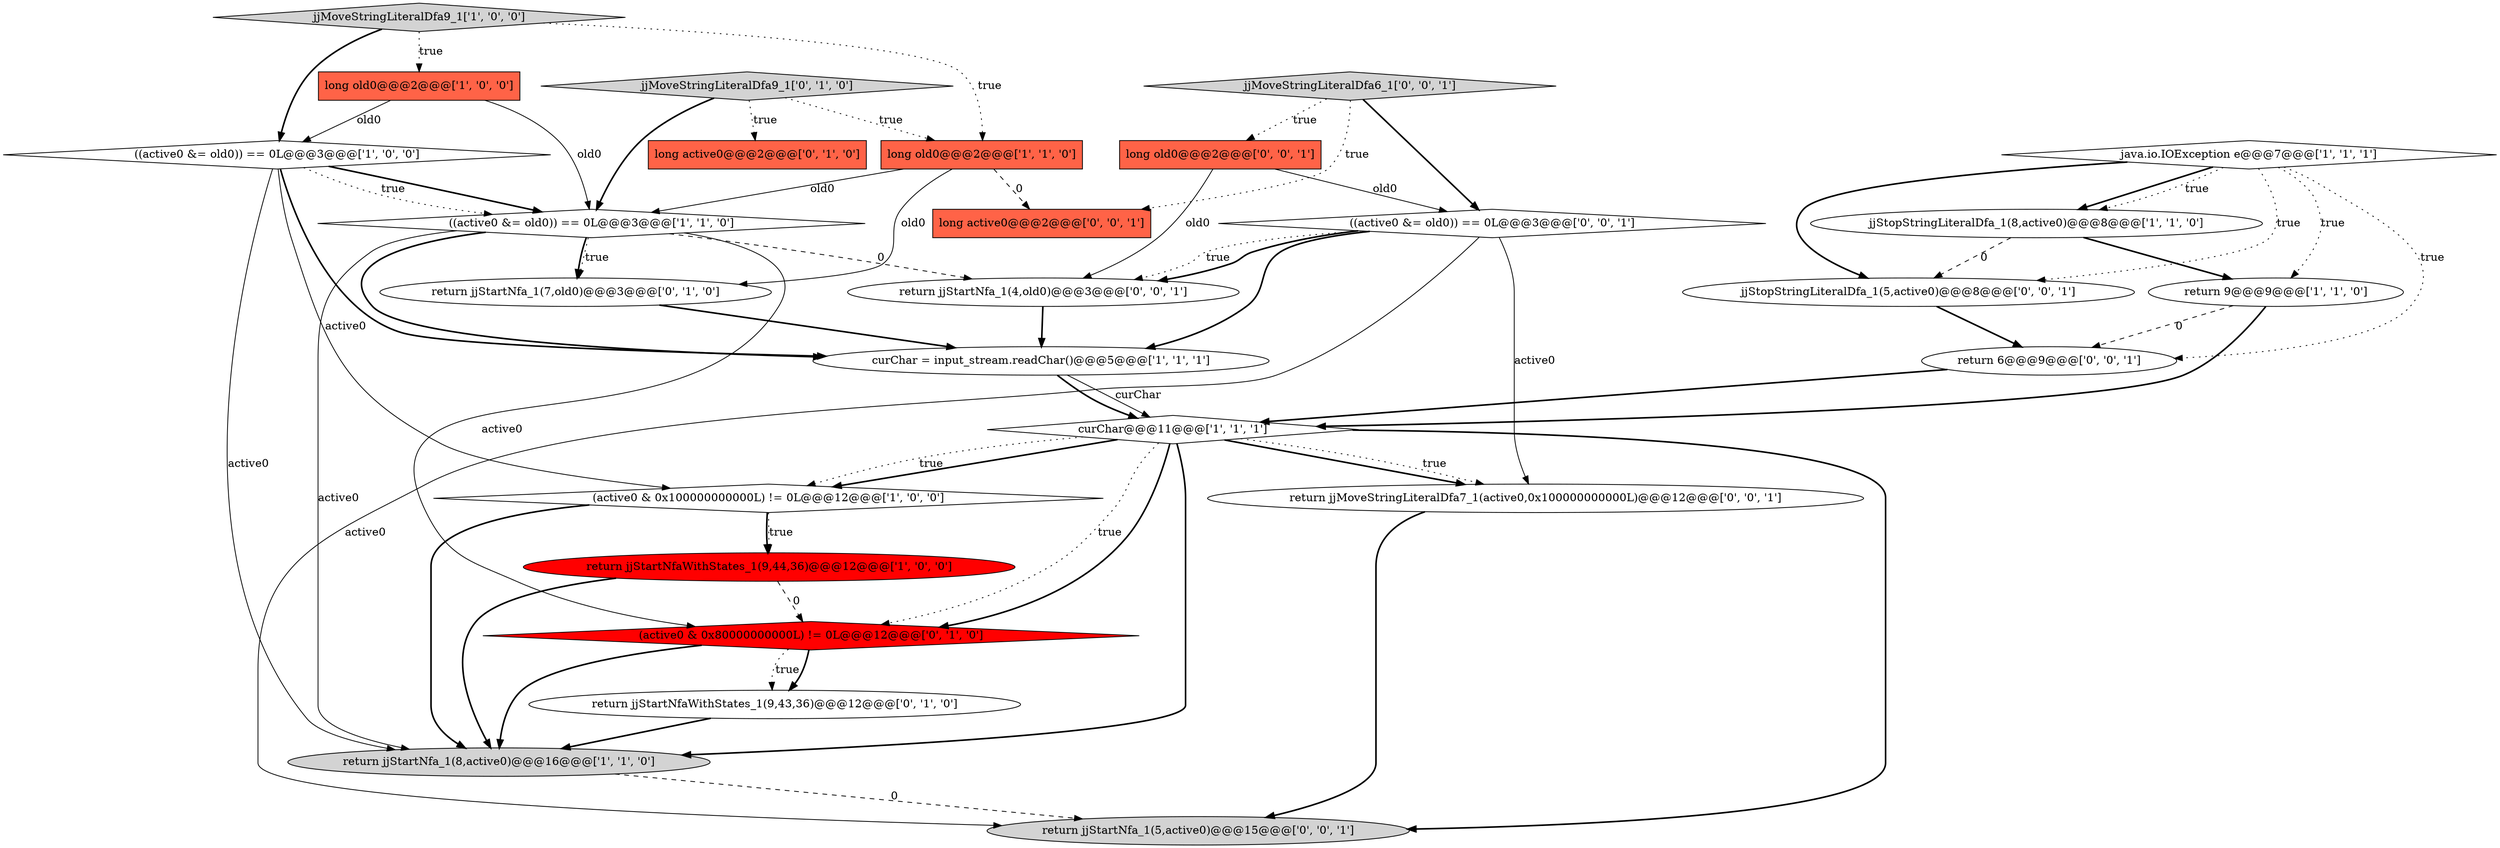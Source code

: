 digraph {
2 [style = filled, label = "return 9@@@9@@@['1', '1', '0']", fillcolor = white, shape = ellipse image = "AAA0AAABBB1BBB"];
14 [style = filled, label = "return jjStartNfa_1(7,old0)@@@3@@@['0', '1', '0']", fillcolor = white, shape = ellipse image = "AAA0AAABBB2BBB"];
16 [style = filled, label = "return jjStartNfaWithStates_1(9,43,36)@@@12@@@['0', '1', '0']", fillcolor = white, shape = ellipse image = "AAA0AAABBB2BBB"];
11 [style = filled, label = "return jjStartNfa_1(8,active0)@@@16@@@['1', '1', '0']", fillcolor = lightgray, shape = ellipse image = "AAA0AAABBB1BBB"];
5 [style = filled, label = "return jjStartNfaWithStates_1(9,44,36)@@@12@@@['1', '0', '0']", fillcolor = red, shape = ellipse image = "AAA1AAABBB1BBB"];
12 [style = filled, label = "((active0 &= old0)) == 0L@@@3@@@['1', '1', '0']", fillcolor = white, shape = diamond image = "AAA0AAABBB1BBB"];
10 [style = filled, label = "long old0@@@2@@@['1', '1', '0']", fillcolor = tomato, shape = box image = "AAA0AAABBB1BBB"];
8 [style = filled, label = "curChar = input_stream.readChar()@@@5@@@['1', '1', '1']", fillcolor = white, shape = ellipse image = "AAA0AAABBB1BBB"];
7 [style = filled, label = "((active0 &= old0)) == 0L@@@3@@@['1', '0', '0']", fillcolor = white, shape = diamond image = "AAA0AAABBB1BBB"];
4 [style = filled, label = "(active0 & 0x100000000000L) != 0L@@@12@@@['1', '0', '0']", fillcolor = white, shape = diamond image = "AAA0AAABBB1BBB"];
6 [style = filled, label = "jjStopStringLiteralDfa_1(8,active0)@@@8@@@['1', '1', '0']", fillcolor = white, shape = ellipse image = "AAA0AAABBB1BBB"];
17 [style = filled, label = "(active0 & 0x80000000000L) != 0L@@@12@@@['0', '1', '0']", fillcolor = red, shape = diamond image = "AAA1AAABBB2BBB"];
0 [style = filled, label = "java.io.IOException e@@@7@@@['1', '1', '1']", fillcolor = white, shape = diamond image = "AAA0AAABBB1BBB"];
19 [style = filled, label = "jjStopStringLiteralDfa_1(5,active0)@@@8@@@['0', '0', '1']", fillcolor = white, shape = ellipse image = "AAA0AAABBB3BBB"];
26 [style = filled, label = "long active0@@@2@@@['0', '0', '1']", fillcolor = tomato, shape = box image = "AAA0AAABBB3BBB"];
9 [style = filled, label = "curChar@@@11@@@['1', '1', '1']", fillcolor = white, shape = diamond image = "AAA0AAABBB1BBB"];
13 [style = filled, label = "jjMoveStringLiteralDfa9_1['0', '1', '0']", fillcolor = lightgray, shape = diamond image = "AAA0AAABBB2BBB"];
25 [style = filled, label = "jjMoveStringLiteralDfa6_1['0', '0', '1']", fillcolor = lightgray, shape = diamond image = "AAA0AAABBB3BBB"];
18 [style = filled, label = "((active0 &= old0)) == 0L@@@3@@@['0', '0', '1']", fillcolor = white, shape = diamond image = "AAA0AAABBB3BBB"];
1 [style = filled, label = "jjMoveStringLiteralDfa9_1['1', '0', '0']", fillcolor = lightgray, shape = diamond image = "AAA0AAABBB1BBB"];
24 [style = filled, label = "return 6@@@9@@@['0', '0', '1']", fillcolor = white, shape = ellipse image = "AAA0AAABBB3BBB"];
23 [style = filled, label = "long old0@@@2@@@['0', '0', '1']", fillcolor = tomato, shape = box image = "AAA0AAABBB3BBB"];
22 [style = filled, label = "return jjMoveStringLiteralDfa7_1(active0,0x100000000000L)@@@12@@@['0', '0', '1']", fillcolor = white, shape = ellipse image = "AAA0AAABBB3BBB"];
15 [style = filled, label = "long active0@@@2@@@['0', '1', '0']", fillcolor = tomato, shape = box image = "AAA0AAABBB2BBB"];
3 [style = filled, label = "long old0@@@2@@@['1', '0', '0']", fillcolor = tomato, shape = box image = "AAA0AAABBB1BBB"];
20 [style = filled, label = "return jjStartNfa_1(5,active0)@@@15@@@['0', '0', '1']", fillcolor = lightgray, shape = ellipse image = "AAA0AAABBB3BBB"];
21 [style = filled, label = "return jjStartNfa_1(4,old0)@@@3@@@['0', '0', '1']", fillcolor = white, shape = ellipse image = "AAA0AAABBB3BBB"];
9->22 [style = bold, label=""];
4->5 [style = dotted, label="true"];
3->7 [style = solid, label="old0"];
23->21 [style = solid, label="old0"];
1->10 [style = dotted, label="true"];
16->11 [style = bold, label=""];
9->11 [style = bold, label=""];
11->20 [style = dashed, label="0"];
8->9 [style = solid, label="curChar"];
7->4 [style = solid, label="active0"];
10->14 [style = solid, label="old0"];
7->12 [style = bold, label=""];
0->6 [style = bold, label=""];
0->19 [style = dotted, label="true"];
0->19 [style = bold, label=""];
24->9 [style = bold, label=""];
9->17 [style = dotted, label="true"];
9->4 [style = bold, label=""];
18->21 [style = dotted, label="true"];
21->8 [style = bold, label=""];
25->18 [style = bold, label=""];
9->17 [style = bold, label=""];
18->20 [style = solid, label="active0"];
9->20 [style = bold, label=""];
12->11 [style = solid, label="active0"];
2->9 [style = bold, label=""];
0->6 [style = dotted, label="true"];
13->10 [style = dotted, label="true"];
7->8 [style = bold, label=""];
1->7 [style = bold, label=""];
10->12 [style = solid, label="old0"];
12->21 [style = dashed, label="0"];
7->12 [style = dotted, label="true"];
19->24 [style = bold, label=""];
1->3 [style = dotted, label="true"];
17->16 [style = dotted, label="true"];
6->2 [style = bold, label=""];
12->14 [style = dotted, label="true"];
10->26 [style = dashed, label="0"];
7->11 [style = solid, label="active0"];
13->12 [style = bold, label=""];
12->17 [style = solid, label="active0"];
5->17 [style = dashed, label="0"];
23->18 [style = solid, label="old0"];
22->20 [style = bold, label=""];
12->8 [style = bold, label=""];
3->12 [style = solid, label="old0"];
0->24 [style = dotted, label="true"];
6->19 [style = dashed, label="0"];
12->14 [style = bold, label=""];
8->9 [style = bold, label=""];
9->4 [style = dotted, label="true"];
13->15 [style = dotted, label="true"];
5->11 [style = bold, label=""];
14->8 [style = bold, label=""];
18->8 [style = bold, label=""];
25->23 [style = dotted, label="true"];
0->2 [style = dotted, label="true"];
18->21 [style = bold, label=""];
2->24 [style = dashed, label="0"];
4->11 [style = bold, label=""];
9->22 [style = dotted, label="true"];
4->5 [style = bold, label=""];
25->26 [style = dotted, label="true"];
17->16 [style = bold, label=""];
17->11 [style = bold, label=""];
18->22 [style = solid, label="active0"];
}
